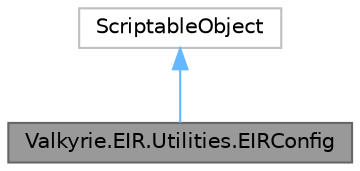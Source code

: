 digraph "Valkyrie.EIR.Utilities.EIRConfig"
{
 // LATEX_PDF_SIZE
  bgcolor="transparent";
  edge [fontname=Helvetica,fontsize=10,labelfontname=Helvetica,labelfontsize=10];
  node [fontname=Helvetica,fontsize=10,shape=box,height=0.2,width=0.4];
  Node1 [id="Node000001",label="Valkyrie.EIR.Utilities.EIRConfig",height=0.2,width=0.4,color="gray40", fillcolor="grey60", style="filled", fontcolor="black",tooltip="Configuration scriptable object to facilitate quick modification of EIR configration values."];
  Node2 -> Node1 [id="edge1_Node000001_Node000002",dir="back",color="steelblue1",style="solid",tooltip=" "];
  Node2 [id="Node000002",label="ScriptableObject",height=0.2,width=0.4,color="grey75", fillcolor="white", style="filled",tooltip=" "];
}

